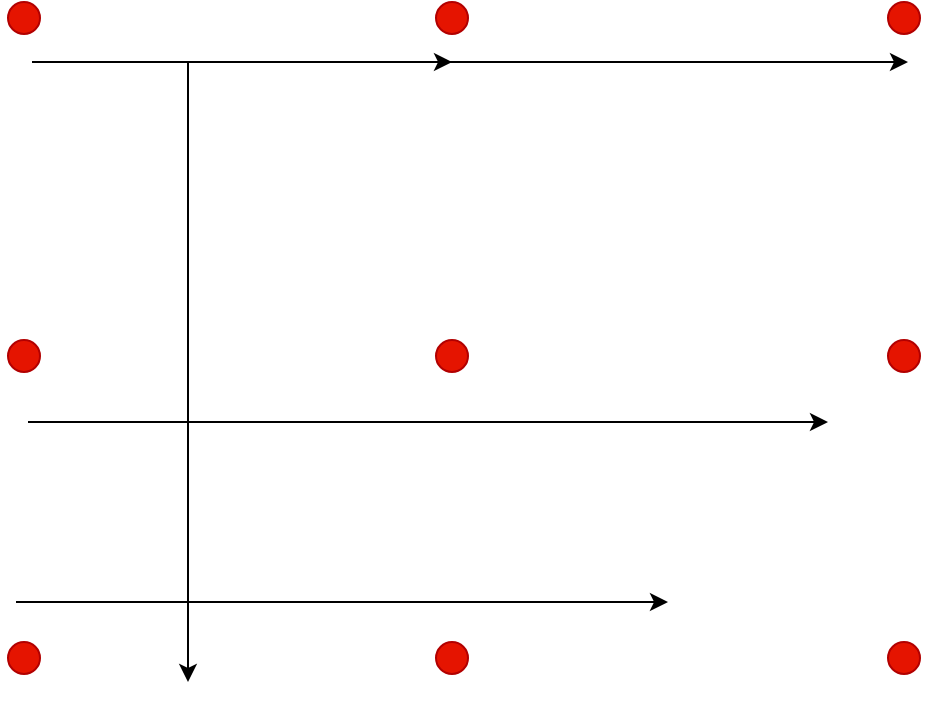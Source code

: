<mxfile>
    <diagram id="nFHqeYb1Vjg3AZ5FSIf_" name="POI test">
        <mxGraphModel dx="1331" dy="349" grid="1" gridSize="10" guides="1" tooltips="1" connect="1" arrows="1" fold="1" page="1" pageScale="1" pageWidth="583" pageHeight="413" math="0" shadow="0">
            <root>
                <mxCell id="0"/>
                <mxCell id="1" parent="0"/>
                <object label="" type="POI" tag="7" display="true" id="MUB7im2g7Zm_g3CCuWGE-4">
                    <mxCell style="ellipse;whiteSpace=wrap;html=1;aspect=fixed;fillColor=#e51400;strokeColor=#B20000;fontColor=#ffffff;" parent="1" vertex="1">
                        <mxGeometry x="70" y="350" width="16" height="16" as="geometry"/>
                    </mxCell>
                </object>
                <object label="" type="POI" tag="9" display="true" id="MUB7im2g7Zm_g3CCuWGE-5">
                    <mxCell style="ellipse;whiteSpace=wrap;html=1;aspect=fixed;fillColor=#e51400;strokeColor=#B20000;fontColor=#ffffff;" parent="1" vertex="1">
                        <mxGeometry x="510" y="350" width="16" height="16" as="geometry"/>
                    </mxCell>
                </object>
                <object label="" type="POI" tag="3" display="true" id="MUB7im2g7Zm_g3CCuWGE-6">
                    <mxCell style="ellipse;whiteSpace=wrap;html=1;aspect=fixed;fillColor=#e51400;strokeColor=#B20000;fontColor=#ffffff;" parent="1" vertex="1">
                        <mxGeometry x="510" y="30" width="16" height="16" as="geometry"/>
                    </mxCell>
                </object>
                <object label="" type="POI" tag="2" display="true" id="MUB7im2g7Zm_g3CCuWGE-7">
                    <mxCell style="ellipse;whiteSpace=wrap;html=1;aspect=fixed;fillColor=#e51400;strokeColor=#B20000;fontColor=#ffffff;" parent="1" vertex="1">
                        <mxGeometry x="284" y="30" width="16" height="16" as="geometry"/>
                    </mxCell>
                </object>
                <object label="" type="POI" tag="8" display="true" id="MUB7im2g7Zm_g3CCuWGE-8">
                    <mxCell style="ellipse;whiteSpace=wrap;html=1;aspect=fixed;fillColor=#e51400;strokeColor=#B20000;fontColor=#ffffff;" parent="1" vertex="1">
                        <mxGeometry x="284" y="350" width="16" height="16" as="geometry"/>
                    </mxCell>
                </object>
                <object label="" type="POI" tag="4" display="true" id="MUB7im2g7Zm_g3CCuWGE-11">
                    <mxCell style="ellipse;whiteSpace=wrap;html=1;aspect=fixed;fillColor=#e51400;strokeColor=#B20000;fontColor=#ffffff;" parent="1" vertex="1">
                        <mxGeometry x="70" y="199" width="16" height="16" as="geometry"/>
                    </mxCell>
                </object>
                <object label="" type="POI" tag="6" display="true" id="MUB7im2g7Zm_g3CCuWGE-12">
                    <mxCell style="ellipse;whiteSpace=wrap;html=1;aspect=fixed;fillColor=#e51400;strokeColor=#B20000;fontColor=#ffffff;" parent="1" vertex="1">
                        <mxGeometry x="510" y="199" width="16" height="16" as="geometry"/>
                    </mxCell>
                </object>
                <object label="" type="POI" tag="5" display="true" id="MUB7im2g7Zm_g3CCuWGE-13">
                    <mxCell style="ellipse;whiteSpace=wrap;html=1;aspect=fixed;fillColor=#e51400;strokeColor=#B20000;fontColor=#ffffff;" parent="1" vertex="1">
                        <mxGeometry x="284" y="199" width="16" height="16" as="geometry"/>
                    </mxCell>
                </object>
                <object label="" type="POI" tag="1" display="true" id="2">
                    <mxCell style="ellipse;whiteSpace=wrap;html=1;aspect=fixed;fillColor=#e51400;strokeColor=#B20000;fontColor=#ffffff;" parent="1" vertex="1">
                        <mxGeometry x="70" y="30" width="16" height="16" as="geometry"/>
                    </mxCell>
                </object>
                <object label="" type="map-path" id="3">
                    <mxCell style="endArrow=classic;html=1;" parent="1" edge="1">
                        <mxGeometry width="50" height="50" relative="1" as="geometry">
                            <mxPoint x="120" y="60" as="sourcePoint"/>
                            <mxPoint x="520" y="60" as="targetPoint"/>
                            <Array as="points">
                                <mxPoint x="160" y="60"/>
                                <mxPoint x="300" y="60"/>
                            </Array>
                        </mxGeometry>
                    </mxCell>
                </object>
                <object label="" type="map-path" id="4">
                    <mxCell style="endArrow=classic;html=1;" parent="1" edge="1">
                        <mxGeometry width="50" height="50" relative="1" as="geometry">
                            <mxPoint x="160" y="60" as="sourcePoint"/>
                            <mxPoint x="160" y="370" as="targetPoint"/>
                            <Array as="points">
                                <mxPoint x="160" y="220"/>
                                <mxPoint x="160" y="330"/>
                            </Array>
                        </mxGeometry>
                    </mxCell>
                </object>
                <object label="" type="map-path" id="5">
                    <mxCell style="endArrow=classic;html=1;" parent="1" edge="1">
                        <mxGeometry width="50" height="50" relative="1" as="geometry">
                            <mxPoint x="80" y="240" as="sourcePoint"/>
                            <mxPoint x="480" y="240" as="targetPoint"/>
                            <Array as="points">
                                <mxPoint x="180" y="240"/>
                                <mxPoint x="290" y="240"/>
                            </Array>
                        </mxGeometry>
                    </mxCell>
                </object>
                <object label="" type="map-path" id="6">
                    <mxCell style="endArrow=classic;html=1;" parent="1" edge="1">
                        <mxGeometry width="50" height="50" relative="1" as="geometry">
                            <mxPoint x="74" y="330" as="sourcePoint"/>
                            <mxPoint x="400" y="330" as="targetPoint"/>
                            <Array as="points">
                                <mxPoint x="160" y="330"/>
                            </Array>
                        </mxGeometry>
                    </mxCell>
                </object>
                <object label="" type="map-path" id="7">
                    <mxCell style="endArrow=classic;html=1;" parent="1" edge="1">
                        <mxGeometry width="50" height="50" relative="1" as="geometry">
                            <mxPoint x="82" y="60" as="sourcePoint"/>
                            <mxPoint x="292" y="60" as="targetPoint"/>
                            <Array as="points">
                                <mxPoint x="170" y="60"/>
                            </Array>
                        </mxGeometry>
                    </mxCell>
                </object>
            </root>
        </mxGraphModel>
    </diagram>
</mxfile>